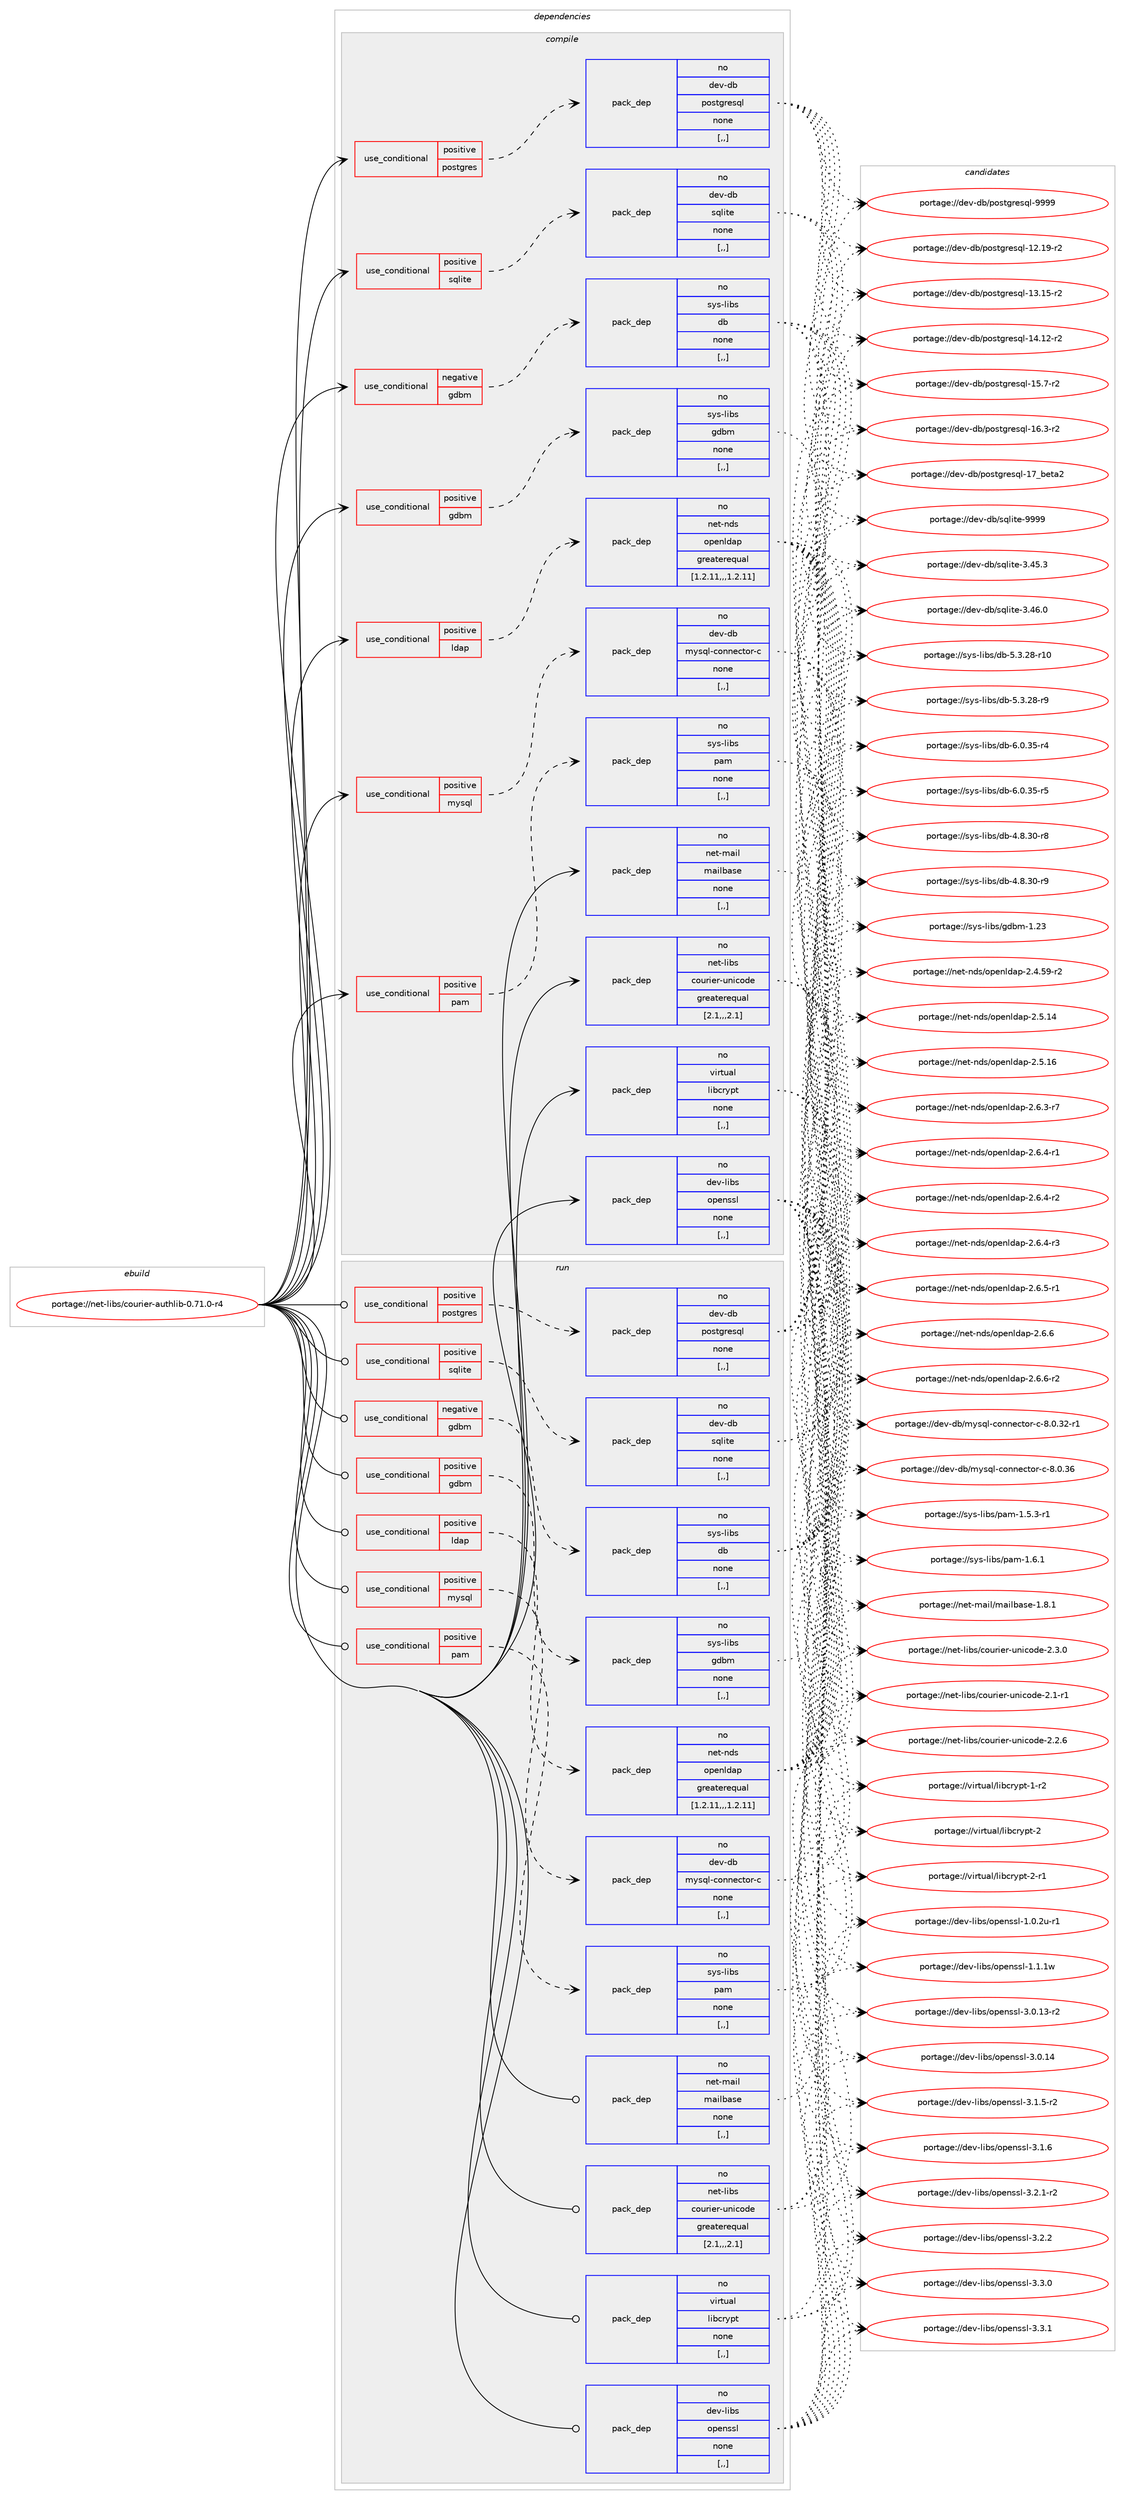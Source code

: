 digraph prolog {

# *************
# Graph options
# *************

newrank=true;
concentrate=true;
compound=true;
graph [rankdir=LR,fontname=Helvetica,fontsize=10,ranksep=1.5];#, ranksep=2.5, nodesep=0.2];
edge  [arrowhead=vee];
node  [fontname=Helvetica,fontsize=10];

# **********
# The ebuild
# **********

subgraph cluster_leftcol {
color=gray;
rank=same;
label=<<i>ebuild</i>>;
id [label="portage://net-libs/courier-authlib-0.71.0-r4", color=red, width=4, href="../net-libs/courier-authlib-0.71.0-r4.svg"];
}

# ****************
# The dependencies
# ****************

subgraph cluster_midcol {
color=gray;
label=<<i>dependencies</i>>;
subgraph cluster_compile {
fillcolor="#eeeeee";
style=filled;
label=<<i>compile</i>>;
subgraph cond90787 {
dependency349044 [label=<<TABLE BORDER="0" CELLBORDER="1" CELLSPACING="0" CELLPADDING="4"><TR><TD ROWSPAN="3" CELLPADDING="10">use_conditional</TD></TR><TR><TD>negative</TD></TR><TR><TD>gdbm</TD></TR></TABLE>>, shape=none, color=red];
subgraph pack255668 {
dependency349045 [label=<<TABLE BORDER="0" CELLBORDER="1" CELLSPACING="0" CELLPADDING="4" WIDTH="220"><TR><TD ROWSPAN="6" CELLPADDING="30">pack_dep</TD></TR><TR><TD WIDTH="110">no</TD></TR><TR><TD>sys-libs</TD></TR><TR><TD>db</TD></TR><TR><TD>none</TD></TR><TR><TD>[,,]</TD></TR></TABLE>>, shape=none, color=blue];
}
dependency349044:e -> dependency349045:w [weight=20,style="dashed",arrowhead="vee"];
}
id:e -> dependency349044:w [weight=20,style="solid",arrowhead="vee"];
subgraph cond90788 {
dependency349046 [label=<<TABLE BORDER="0" CELLBORDER="1" CELLSPACING="0" CELLPADDING="4"><TR><TD ROWSPAN="3" CELLPADDING="10">use_conditional</TD></TR><TR><TD>positive</TD></TR><TR><TD>gdbm</TD></TR></TABLE>>, shape=none, color=red];
subgraph pack255669 {
dependency349047 [label=<<TABLE BORDER="0" CELLBORDER="1" CELLSPACING="0" CELLPADDING="4" WIDTH="220"><TR><TD ROWSPAN="6" CELLPADDING="30">pack_dep</TD></TR><TR><TD WIDTH="110">no</TD></TR><TR><TD>sys-libs</TD></TR><TR><TD>gdbm</TD></TR><TR><TD>none</TD></TR><TR><TD>[,,]</TD></TR></TABLE>>, shape=none, color=blue];
}
dependency349046:e -> dependency349047:w [weight=20,style="dashed",arrowhead="vee"];
}
id:e -> dependency349046:w [weight=20,style="solid",arrowhead="vee"];
subgraph cond90789 {
dependency349048 [label=<<TABLE BORDER="0" CELLBORDER="1" CELLSPACING="0" CELLPADDING="4"><TR><TD ROWSPAN="3" CELLPADDING="10">use_conditional</TD></TR><TR><TD>positive</TD></TR><TR><TD>ldap</TD></TR></TABLE>>, shape=none, color=red];
subgraph pack255670 {
dependency349049 [label=<<TABLE BORDER="0" CELLBORDER="1" CELLSPACING="0" CELLPADDING="4" WIDTH="220"><TR><TD ROWSPAN="6" CELLPADDING="30">pack_dep</TD></TR><TR><TD WIDTH="110">no</TD></TR><TR><TD>net-nds</TD></TR><TR><TD>openldap</TD></TR><TR><TD>greaterequal</TD></TR><TR><TD>[1.2.11,,,1.2.11]</TD></TR></TABLE>>, shape=none, color=blue];
}
dependency349048:e -> dependency349049:w [weight=20,style="dashed",arrowhead="vee"];
}
id:e -> dependency349048:w [weight=20,style="solid",arrowhead="vee"];
subgraph cond90790 {
dependency349050 [label=<<TABLE BORDER="0" CELLBORDER="1" CELLSPACING="0" CELLPADDING="4"><TR><TD ROWSPAN="3" CELLPADDING="10">use_conditional</TD></TR><TR><TD>positive</TD></TR><TR><TD>mysql</TD></TR></TABLE>>, shape=none, color=red];
subgraph pack255671 {
dependency349051 [label=<<TABLE BORDER="0" CELLBORDER="1" CELLSPACING="0" CELLPADDING="4" WIDTH="220"><TR><TD ROWSPAN="6" CELLPADDING="30">pack_dep</TD></TR><TR><TD WIDTH="110">no</TD></TR><TR><TD>dev-db</TD></TR><TR><TD>mysql-connector-c</TD></TR><TR><TD>none</TD></TR><TR><TD>[,,]</TD></TR></TABLE>>, shape=none, color=blue];
}
dependency349050:e -> dependency349051:w [weight=20,style="dashed",arrowhead="vee"];
}
id:e -> dependency349050:w [weight=20,style="solid",arrowhead="vee"];
subgraph cond90791 {
dependency349052 [label=<<TABLE BORDER="0" CELLBORDER="1" CELLSPACING="0" CELLPADDING="4"><TR><TD ROWSPAN="3" CELLPADDING="10">use_conditional</TD></TR><TR><TD>positive</TD></TR><TR><TD>pam</TD></TR></TABLE>>, shape=none, color=red];
subgraph pack255672 {
dependency349053 [label=<<TABLE BORDER="0" CELLBORDER="1" CELLSPACING="0" CELLPADDING="4" WIDTH="220"><TR><TD ROWSPAN="6" CELLPADDING="30">pack_dep</TD></TR><TR><TD WIDTH="110">no</TD></TR><TR><TD>sys-libs</TD></TR><TR><TD>pam</TD></TR><TR><TD>none</TD></TR><TR><TD>[,,]</TD></TR></TABLE>>, shape=none, color=blue];
}
dependency349052:e -> dependency349053:w [weight=20,style="dashed",arrowhead="vee"];
}
id:e -> dependency349052:w [weight=20,style="solid",arrowhead="vee"];
subgraph cond90792 {
dependency349054 [label=<<TABLE BORDER="0" CELLBORDER="1" CELLSPACING="0" CELLPADDING="4"><TR><TD ROWSPAN="3" CELLPADDING="10">use_conditional</TD></TR><TR><TD>positive</TD></TR><TR><TD>postgres</TD></TR></TABLE>>, shape=none, color=red];
subgraph pack255673 {
dependency349055 [label=<<TABLE BORDER="0" CELLBORDER="1" CELLSPACING="0" CELLPADDING="4" WIDTH="220"><TR><TD ROWSPAN="6" CELLPADDING="30">pack_dep</TD></TR><TR><TD WIDTH="110">no</TD></TR><TR><TD>dev-db</TD></TR><TR><TD>postgresql</TD></TR><TR><TD>none</TD></TR><TR><TD>[,,]</TD></TR></TABLE>>, shape=none, color=blue];
}
dependency349054:e -> dependency349055:w [weight=20,style="dashed",arrowhead="vee"];
}
id:e -> dependency349054:w [weight=20,style="solid",arrowhead="vee"];
subgraph cond90793 {
dependency349056 [label=<<TABLE BORDER="0" CELLBORDER="1" CELLSPACING="0" CELLPADDING="4"><TR><TD ROWSPAN="3" CELLPADDING="10">use_conditional</TD></TR><TR><TD>positive</TD></TR><TR><TD>sqlite</TD></TR></TABLE>>, shape=none, color=red];
subgraph pack255674 {
dependency349057 [label=<<TABLE BORDER="0" CELLBORDER="1" CELLSPACING="0" CELLPADDING="4" WIDTH="220"><TR><TD ROWSPAN="6" CELLPADDING="30">pack_dep</TD></TR><TR><TD WIDTH="110">no</TD></TR><TR><TD>dev-db</TD></TR><TR><TD>sqlite</TD></TR><TR><TD>none</TD></TR><TR><TD>[,,]</TD></TR></TABLE>>, shape=none, color=blue];
}
dependency349056:e -> dependency349057:w [weight=20,style="dashed",arrowhead="vee"];
}
id:e -> dependency349056:w [weight=20,style="solid",arrowhead="vee"];
subgraph pack255675 {
dependency349058 [label=<<TABLE BORDER="0" CELLBORDER="1" CELLSPACING="0" CELLPADDING="4" WIDTH="220"><TR><TD ROWSPAN="6" CELLPADDING="30">pack_dep</TD></TR><TR><TD WIDTH="110">no</TD></TR><TR><TD>dev-libs</TD></TR><TR><TD>openssl</TD></TR><TR><TD>none</TD></TR><TR><TD>[,,]</TD></TR></TABLE>>, shape=none, color=blue];
}
id:e -> dependency349058:w [weight=20,style="solid",arrowhead="vee"];
subgraph pack255676 {
dependency349059 [label=<<TABLE BORDER="0" CELLBORDER="1" CELLSPACING="0" CELLPADDING="4" WIDTH="220"><TR><TD ROWSPAN="6" CELLPADDING="30">pack_dep</TD></TR><TR><TD WIDTH="110">no</TD></TR><TR><TD>net-libs</TD></TR><TR><TD>courier-unicode</TD></TR><TR><TD>greaterequal</TD></TR><TR><TD>[2.1,,,2.1]</TD></TR></TABLE>>, shape=none, color=blue];
}
id:e -> dependency349059:w [weight=20,style="solid",arrowhead="vee"];
subgraph pack255677 {
dependency349060 [label=<<TABLE BORDER="0" CELLBORDER="1" CELLSPACING="0" CELLPADDING="4" WIDTH="220"><TR><TD ROWSPAN="6" CELLPADDING="30">pack_dep</TD></TR><TR><TD WIDTH="110">no</TD></TR><TR><TD>net-mail</TD></TR><TR><TD>mailbase</TD></TR><TR><TD>none</TD></TR><TR><TD>[,,]</TD></TR></TABLE>>, shape=none, color=blue];
}
id:e -> dependency349060:w [weight=20,style="solid",arrowhead="vee"];
subgraph pack255678 {
dependency349061 [label=<<TABLE BORDER="0" CELLBORDER="1" CELLSPACING="0" CELLPADDING="4" WIDTH="220"><TR><TD ROWSPAN="6" CELLPADDING="30">pack_dep</TD></TR><TR><TD WIDTH="110">no</TD></TR><TR><TD>virtual</TD></TR><TR><TD>libcrypt</TD></TR><TR><TD>none</TD></TR><TR><TD>[,,]</TD></TR></TABLE>>, shape=none, color=blue];
}
id:e -> dependency349061:w [weight=20,style="solid",arrowhead="vee"];
}
subgraph cluster_compileandrun {
fillcolor="#eeeeee";
style=filled;
label=<<i>compile and run</i>>;
}
subgraph cluster_run {
fillcolor="#eeeeee";
style=filled;
label=<<i>run</i>>;
subgraph cond90794 {
dependency349062 [label=<<TABLE BORDER="0" CELLBORDER="1" CELLSPACING="0" CELLPADDING="4"><TR><TD ROWSPAN="3" CELLPADDING="10">use_conditional</TD></TR><TR><TD>negative</TD></TR><TR><TD>gdbm</TD></TR></TABLE>>, shape=none, color=red];
subgraph pack255679 {
dependency349063 [label=<<TABLE BORDER="0" CELLBORDER="1" CELLSPACING="0" CELLPADDING="4" WIDTH="220"><TR><TD ROWSPAN="6" CELLPADDING="30">pack_dep</TD></TR><TR><TD WIDTH="110">no</TD></TR><TR><TD>sys-libs</TD></TR><TR><TD>db</TD></TR><TR><TD>none</TD></TR><TR><TD>[,,]</TD></TR></TABLE>>, shape=none, color=blue];
}
dependency349062:e -> dependency349063:w [weight=20,style="dashed",arrowhead="vee"];
}
id:e -> dependency349062:w [weight=20,style="solid",arrowhead="odot"];
subgraph cond90795 {
dependency349064 [label=<<TABLE BORDER="0" CELLBORDER="1" CELLSPACING="0" CELLPADDING="4"><TR><TD ROWSPAN="3" CELLPADDING="10">use_conditional</TD></TR><TR><TD>positive</TD></TR><TR><TD>gdbm</TD></TR></TABLE>>, shape=none, color=red];
subgraph pack255680 {
dependency349065 [label=<<TABLE BORDER="0" CELLBORDER="1" CELLSPACING="0" CELLPADDING="4" WIDTH="220"><TR><TD ROWSPAN="6" CELLPADDING="30">pack_dep</TD></TR><TR><TD WIDTH="110">no</TD></TR><TR><TD>sys-libs</TD></TR><TR><TD>gdbm</TD></TR><TR><TD>none</TD></TR><TR><TD>[,,]</TD></TR></TABLE>>, shape=none, color=blue];
}
dependency349064:e -> dependency349065:w [weight=20,style="dashed",arrowhead="vee"];
}
id:e -> dependency349064:w [weight=20,style="solid",arrowhead="odot"];
subgraph cond90796 {
dependency349066 [label=<<TABLE BORDER="0" CELLBORDER="1" CELLSPACING="0" CELLPADDING="4"><TR><TD ROWSPAN="3" CELLPADDING="10">use_conditional</TD></TR><TR><TD>positive</TD></TR><TR><TD>ldap</TD></TR></TABLE>>, shape=none, color=red];
subgraph pack255681 {
dependency349067 [label=<<TABLE BORDER="0" CELLBORDER="1" CELLSPACING="0" CELLPADDING="4" WIDTH="220"><TR><TD ROWSPAN="6" CELLPADDING="30">pack_dep</TD></TR><TR><TD WIDTH="110">no</TD></TR><TR><TD>net-nds</TD></TR><TR><TD>openldap</TD></TR><TR><TD>greaterequal</TD></TR><TR><TD>[1.2.11,,,1.2.11]</TD></TR></TABLE>>, shape=none, color=blue];
}
dependency349066:e -> dependency349067:w [weight=20,style="dashed",arrowhead="vee"];
}
id:e -> dependency349066:w [weight=20,style="solid",arrowhead="odot"];
subgraph cond90797 {
dependency349068 [label=<<TABLE BORDER="0" CELLBORDER="1" CELLSPACING="0" CELLPADDING="4"><TR><TD ROWSPAN="3" CELLPADDING="10">use_conditional</TD></TR><TR><TD>positive</TD></TR><TR><TD>mysql</TD></TR></TABLE>>, shape=none, color=red];
subgraph pack255682 {
dependency349069 [label=<<TABLE BORDER="0" CELLBORDER="1" CELLSPACING="0" CELLPADDING="4" WIDTH="220"><TR><TD ROWSPAN="6" CELLPADDING="30">pack_dep</TD></TR><TR><TD WIDTH="110">no</TD></TR><TR><TD>dev-db</TD></TR><TR><TD>mysql-connector-c</TD></TR><TR><TD>none</TD></TR><TR><TD>[,,]</TD></TR></TABLE>>, shape=none, color=blue];
}
dependency349068:e -> dependency349069:w [weight=20,style="dashed",arrowhead="vee"];
}
id:e -> dependency349068:w [weight=20,style="solid",arrowhead="odot"];
subgraph cond90798 {
dependency349070 [label=<<TABLE BORDER="0" CELLBORDER="1" CELLSPACING="0" CELLPADDING="4"><TR><TD ROWSPAN="3" CELLPADDING="10">use_conditional</TD></TR><TR><TD>positive</TD></TR><TR><TD>pam</TD></TR></TABLE>>, shape=none, color=red];
subgraph pack255683 {
dependency349071 [label=<<TABLE BORDER="0" CELLBORDER="1" CELLSPACING="0" CELLPADDING="4" WIDTH="220"><TR><TD ROWSPAN="6" CELLPADDING="30">pack_dep</TD></TR><TR><TD WIDTH="110">no</TD></TR><TR><TD>sys-libs</TD></TR><TR><TD>pam</TD></TR><TR><TD>none</TD></TR><TR><TD>[,,]</TD></TR></TABLE>>, shape=none, color=blue];
}
dependency349070:e -> dependency349071:w [weight=20,style="dashed",arrowhead="vee"];
}
id:e -> dependency349070:w [weight=20,style="solid",arrowhead="odot"];
subgraph cond90799 {
dependency349072 [label=<<TABLE BORDER="0" CELLBORDER="1" CELLSPACING="0" CELLPADDING="4"><TR><TD ROWSPAN="3" CELLPADDING="10">use_conditional</TD></TR><TR><TD>positive</TD></TR><TR><TD>postgres</TD></TR></TABLE>>, shape=none, color=red];
subgraph pack255684 {
dependency349073 [label=<<TABLE BORDER="0" CELLBORDER="1" CELLSPACING="0" CELLPADDING="4" WIDTH="220"><TR><TD ROWSPAN="6" CELLPADDING="30">pack_dep</TD></TR><TR><TD WIDTH="110">no</TD></TR><TR><TD>dev-db</TD></TR><TR><TD>postgresql</TD></TR><TR><TD>none</TD></TR><TR><TD>[,,]</TD></TR></TABLE>>, shape=none, color=blue];
}
dependency349072:e -> dependency349073:w [weight=20,style="dashed",arrowhead="vee"];
}
id:e -> dependency349072:w [weight=20,style="solid",arrowhead="odot"];
subgraph cond90800 {
dependency349074 [label=<<TABLE BORDER="0" CELLBORDER="1" CELLSPACING="0" CELLPADDING="4"><TR><TD ROWSPAN="3" CELLPADDING="10">use_conditional</TD></TR><TR><TD>positive</TD></TR><TR><TD>sqlite</TD></TR></TABLE>>, shape=none, color=red];
subgraph pack255685 {
dependency349075 [label=<<TABLE BORDER="0" CELLBORDER="1" CELLSPACING="0" CELLPADDING="4" WIDTH="220"><TR><TD ROWSPAN="6" CELLPADDING="30">pack_dep</TD></TR><TR><TD WIDTH="110">no</TD></TR><TR><TD>dev-db</TD></TR><TR><TD>sqlite</TD></TR><TR><TD>none</TD></TR><TR><TD>[,,]</TD></TR></TABLE>>, shape=none, color=blue];
}
dependency349074:e -> dependency349075:w [weight=20,style="dashed",arrowhead="vee"];
}
id:e -> dependency349074:w [weight=20,style="solid",arrowhead="odot"];
subgraph pack255686 {
dependency349076 [label=<<TABLE BORDER="0" CELLBORDER="1" CELLSPACING="0" CELLPADDING="4" WIDTH="220"><TR><TD ROWSPAN="6" CELLPADDING="30">pack_dep</TD></TR><TR><TD WIDTH="110">no</TD></TR><TR><TD>dev-libs</TD></TR><TR><TD>openssl</TD></TR><TR><TD>none</TD></TR><TR><TD>[,,]</TD></TR></TABLE>>, shape=none, color=blue];
}
id:e -> dependency349076:w [weight=20,style="solid",arrowhead="odot"];
subgraph pack255687 {
dependency349077 [label=<<TABLE BORDER="0" CELLBORDER="1" CELLSPACING="0" CELLPADDING="4" WIDTH="220"><TR><TD ROWSPAN="6" CELLPADDING="30">pack_dep</TD></TR><TR><TD WIDTH="110">no</TD></TR><TR><TD>net-libs</TD></TR><TR><TD>courier-unicode</TD></TR><TR><TD>greaterequal</TD></TR><TR><TD>[2.1,,,2.1]</TD></TR></TABLE>>, shape=none, color=blue];
}
id:e -> dependency349077:w [weight=20,style="solid",arrowhead="odot"];
subgraph pack255688 {
dependency349078 [label=<<TABLE BORDER="0" CELLBORDER="1" CELLSPACING="0" CELLPADDING="4" WIDTH="220"><TR><TD ROWSPAN="6" CELLPADDING="30">pack_dep</TD></TR><TR><TD WIDTH="110">no</TD></TR><TR><TD>net-mail</TD></TR><TR><TD>mailbase</TD></TR><TR><TD>none</TD></TR><TR><TD>[,,]</TD></TR></TABLE>>, shape=none, color=blue];
}
id:e -> dependency349078:w [weight=20,style="solid",arrowhead="odot"];
subgraph pack255689 {
dependency349079 [label=<<TABLE BORDER="0" CELLBORDER="1" CELLSPACING="0" CELLPADDING="4" WIDTH="220"><TR><TD ROWSPAN="6" CELLPADDING="30">pack_dep</TD></TR><TR><TD WIDTH="110">no</TD></TR><TR><TD>virtual</TD></TR><TR><TD>libcrypt</TD></TR><TR><TD>none</TD></TR><TR><TD>[,,]</TD></TR></TABLE>>, shape=none, color=blue];
}
id:e -> dependency349079:w [weight=20,style="solid",arrowhead="odot"];
}
}

# **************
# The candidates
# **************

subgraph cluster_choices {
rank=same;
color=gray;
label=<<i>candidates</i>>;

subgraph choice255668 {
color=black;
nodesep=1;
choice11512111545108105981154710098455246564651484511456 [label="portage://sys-libs/db-4.8.30-r8", color=red, width=4,href="../sys-libs/db-4.8.30-r8.svg"];
choice11512111545108105981154710098455246564651484511457 [label="portage://sys-libs/db-4.8.30-r9", color=red, width=4,href="../sys-libs/db-4.8.30-r9.svg"];
choice1151211154510810598115471009845534651465056451144948 [label="portage://sys-libs/db-5.3.28-r10", color=red, width=4,href="../sys-libs/db-5.3.28-r10.svg"];
choice11512111545108105981154710098455346514650564511457 [label="portage://sys-libs/db-5.3.28-r9", color=red, width=4,href="../sys-libs/db-5.3.28-r9.svg"];
choice11512111545108105981154710098455446484651534511452 [label="portage://sys-libs/db-6.0.35-r4", color=red, width=4,href="../sys-libs/db-6.0.35-r4.svg"];
choice11512111545108105981154710098455446484651534511453 [label="portage://sys-libs/db-6.0.35-r5", color=red, width=4,href="../sys-libs/db-6.0.35-r5.svg"];
dependency349045:e -> choice11512111545108105981154710098455246564651484511456:w [style=dotted,weight="100"];
dependency349045:e -> choice11512111545108105981154710098455246564651484511457:w [style=dotted,weight="100"];
dependency349045:e -> choice1151211154510810598115471009845534651465056451144948:w [style=dotted,weight="100"];
dependency349045:e -> choice11512111545108105981154710098455346514650564511457:w [style=dotted,weight="100"];
dependency349045:e -> choice11512111545108105981154710098455446484651534511452:w [style=dotted,weight="100"];
dependency349045:e -> choice11512111545108105981154710098455446484651534511453:w [style=dotted,weight="100"];
}
subgraph choice255669 {
color=black;
nodesep=1;
choice115121115451081059811547103100981094549465051 [label="portage://sys-libs/gdbm-1.23", color=red, width=4,href="../sys-libs/gdbm-1.23.svg"];
dependency349047:e -> choice115121115451081059811547103100981094549465051:w [style=dotted,weight="100"];
}
subgraph choice255670 {
color=black;
nodesep=1;
choice110101116451101001154711111210111010810097112455046524653574511450 [label="portage://net-nds/openldap-2.4.59-r2", color=red, width=4,href="../net-nds/openldap-2.4.59-r2.svg"];
choice11010111645110100115471111121011101081009711245504653464952 [label="portage://net-nds/openldap-2.5.14", color=red, width=4,href="../net-nds/openldap-2.5.14.svg"];
choice11010111645110100115471111121011101081009711245504653464954 [label="portage://net-nds/openldap-2.5.16", color=red, width=4,href="../net-nds/openldap-2.5.16.svg"];
choice1101011164511010011547111112101110108100971124550465446514511455 [label="portage://net-nds/openldap-2.6.3-r7", color=red, width=4,href="../net-nds/openldap-2.6.3-r7.svg"];
choice1101011164511010011547111112101110108100971124550465446524511449 [label="portage://net-nds/openldap-2.6.4-r1", color=red, width=4,href="../net-nds/openldap-2.6.4-r1.svg"];
choice1101011164511010011547111112101110108100971124550465446524511450 [label="portage://net-nds/openldap-2.6.4-r2", color=red, width=4,href="../net-nds/openldap-2.6.4-r2.svg"];
choice1101011164511010011547111112101110108100971124550465446524511451 [label="portage://net-nds/openldap-2.6.4-r3", color=red, width=4,href="../net-nds/openldap-2.6.4-r3.svg"];
choice1101011164511010011547111112101110108100971124550465446534511449 [label="portage://net-nds/openldap-2.6.5-r1", color=red, width=4,href="../net-nds/openldap-2.6.5-r1.svg"];
choice110101116451101001154711111210111010810097112455046544654 [label="portage://net-nds/openldap-2.6.6", color=red, width=4,href="../net-nds/openldap-2.6.6.svg"];
choice1101011164511010011547111112101110108100971124550465446544511450 [label="portage://net-nds/openldap-2.6.6-r2", color=red, width=4,href="../net-nds/openldap-2.6.6-r2.svg"];
dependency349049:e -> choice110101116451101001154711111210111010810097112455046524653574511450:w [style=dotted,weight="100"];
dependency349049:e -> choice11010111645110100115471111121011101081009711245504653464952:w [style=dotted,weight="100"];
dependency349049:e -> choice11010111645110100115471111121011101081009711245504653464954:w [style=dotted,weight="100"];
dependency349049:e -> choice1101011164511010011547111112101110108100971124550465446514511455:w [style=dotted,weight="100"];
dependency349049:e -> choice1101011164511010011547111112101110108100971124550465446524511449:w [style=dotted,weight="100"];
dependency349049:e -> choice1101011164511010011547111112101110108100971124550465446524511450:w [style=dotted,weight="100"];
dependency349049:e -> choice1101011164511010011547111112101110108100971124550465446524511451:w [style=dotted,weight="100"];
dependency349049:e -> choice1101011164511010011547111112101110108100971124550465446534511449:w [style=dotted,weight="100"];
dependency349049:e -> choice110101116451101001154711111210111010810097112455046544654:w [style=dotted,weight="100"];
dependency349049:e -> choice1101011164511010011547111112101110108100971124550465446544511450:w [style=dotted,weight="100"];
}
subgraph choice255671 {
color=black;
nodesep=1;
choice1001011184510098471091211151131084599111110110101991161111144599455646484651504511449 [label="portage://dev-db/mysql-connector-c-8.0.32-r1", color=red, width=4,href="../dev-db/mysql-connector-c-8.0.32-r1.svg"];
choice100101118451009847109121115113108459911111011010199116111114459945564648465154 [label="portage://dev-db/mysql-connector-c-8.0.36", color=red, width=4,href="../dev-db/mysql-connector-c-8.0.36.svg"];
dependency349051:e -> choice1001011184510098471091211151131084599111110110101991161111144599455646484651504511449:w [style=dotted,weight="100"];
dependency349051:e -> choice100101118451009847109121115113108459911111011010199116111114459945564648465154:w [style=dotted,weight="100"];
}
subgraph choice255672 {
color=black;
nodesep=1;
choice115121115451081059811547112971094549465346514511449 [label="portage://sys-libs/pam-1.5.3-r1", color=red, width=4,href="../sys-libs/pam-1.5.3-r1.svg"];
choice11512111545108105981154711297109454946544649 [label="portage://sys-libs/pam-1.6.1", color=red, width=4,href="../sys-libs/pam-1.6.1.svg"];
dependency349053:e -> choice115121115451081059811547112971094549465346514511449:w [style=dotted,weight="100"];
dependency349053:e -> choice11512111545108105981154711297109454946544649:w [style=dotted,weight="100"];
}
subgraph choice255673 {
color=black;
nodesep=1;
choice1001011184510098471121111151161031141011151131084549504649574511450 [label="portage://dev-db/postgresql-12.19-r2", color=red, width=4,href="../dev-db/postgresql-12.19-r2.svg"];
choice1001011184510098471121111151161031141011151131084549514649534511450 [label="portage://dev-db/postgresql-13.15-r2", color=red, width=4,href="../dev-db/postgresql-13.15-r2.svg"];
choice1001011184510098471121111151161031141011151131084549524649504511450 [label="portage://dev-db/postgresql-14.12-r2", color=red, width=4,href="../dev-db/postgresql-14.12-r2.svg"];
choice10010111845100984711211111511610311410111511310845495346554511450 [label="portage://dev-db/postgresql-15.7-r2", color=red, width=4,href="../dev-db/postgresql-15.7-r2.svg"];
choice10010111845100984711211111511610311410111511310845495446514511450 [label="portage://dev-db/postgresql-16.3-r2", color=red, width=4,href="../dev-db/postgresql-16.3-r2.svg"];
choice10010111845100984711211111511610311410111511310845495595981011169750 [label="portage://dev-db/postgresql-17_beta2", color=red, width=4,href="../dev-db/postgresql-17_beta2.svg"];
choice1001011184510098471121111151161031141011151131084557575757 [label="portage://dev-db/postgresql-9999", color=red, width=4,href="../dev-db/postgresql-9999.svg"];
dependency349055:e -> choice1001011184510098471121111151161031141011151131084549504649574511450:w [style=dotted,weight="100"];
dependency349055:e -> choice1001011184510098471121111151161031141011151131084549514649534511450:w [style=dotted,weight="100"];
dependency349055:e -> choice1001011184510098471121111151161031141011151131084549524649504511450:w [style=dotted,weight="100"];
dependency349055:e -> choice10010111845100984711211111511610311410111511310845495346554511450:w [style=dotted,weight="100"];
dependency349055:e -> choice10010111845100984711211111511610311410111511310845495446514511450:w [style=dotted,weight="100"];
dependency349055:e -> choice10010111845100984711211111511610311410111511310845495595981011169750:w [style=dotted,weight="100"];
dependency349055:e -> choice1001011184510098471121111151161031141011151131084557575757:w [style=dotted,weight="100"];
}
subgraph choice255674 {
color=black;
nodesep=1;
choice10010111845100984711511310810511610145514652534651 [label="portage://dev-db/sqlite-3.45.3", color=red, width=4,href="../dev-db/sqlite-3.45.3.svg"];
choice10010111845100984711511310810511610145514652544648 [label="portage://dev-db/sqlite-3.46.0", color=red, width=4,href="../dev-db/sqlite-3.46.0.svg"];
choice1001011184510098471151131081051161014557575757 [label="portage://dev-db/sqlite-9999", color=red, width=4,href="../dev-db/sqlite-9999.svg"];
dependency349057:e -> choice10010111845100984711511310810511610145514652534651:w [style=dotted,weight="100"];
dependency349057:e -> choice10010111845100984711511310810511610145514652544648:w [style=dotted,weight="100"];
dependency349057:e -> choice1001011184510098471151131081051161014557575757:w [style=dotted,weight="100"];
}
subgraph choice255675 {
color=black;
nodesep=1;
choice1001011184510810598115471111121011101151151084549464846501174511449 [label="portage://dev-libs/openssl-1.0.2u-r1", color=red, width=4,href="../dev-libs/openssl-1.0.2u-r1.svg"];
choice100101118451081059811547111112101110115115108454946494649119 [label="portage://dev-libs/openssl-1.1.1w", color=red, width=4,href="../dev-libs/openssl-1.1.1w.svg"];
choice100101118451081059811547111112101110115115108455146484649514511450 [label="portage://dev-libs/openssl-3.0.13-r2", color=red, width=4,href="../dev-libs/openssl-3.0.13-r2.svg"];
choice10010111845108105981154711111210111011511510845514648464952 [label="portage://dev-libs/openssl-3.0.14", color=red, width=4,href="../dev-libs/openssl-3.0.14.svg"];
choice1001011184510810598115471111121011101151151084551464946534511450 [label="portage://dev-libs/openssl-3.1.5-r2", color=red, width=4,href="../dev-libs/openssl-3.1.5-r2.svg"];
choice100101118451081059811547111112101110115115108455146494654 [label="portage://dev-libs/openssl-3.1.6", color=red, width=4,href="../dev-libs/openssl-3.1.6.svg"];
choice1001011184510810598115471111121011101151151084551465046494511450 [label="portage://dev-libs/openssl-3.2.1-r2", color=red, width=4,href="../dev-libs/openssl-3.2.1-r2.svg"];
choice100101118451081059811547111112101110115115108455146504650 [label="portage://dev-libs/openssl-3.2.2", color=red, width=4,href="../dev-libs/openssl-3.2.2.svg"];
choice100101118451081059811547111112101110115115108455146514648 [label="portage://dev-libs/openssl-3.3.0", color=red, width=4,href="../dev-libs/openssl-3.3.0.svg"];
choice100101118451081059811547111112101110115115108455146514649 [label="portage://dev-libs/openssl-3.3.1", color=red, width=4,href="../dev-libs/openssl-3.3.1.svg"];
dependency349058:e -> choice1001011184510810598115471111121011101151151084549464846501174511449:w [style=dotted,weight="100"];
dependency349058:e -> choice100101118451081059811547111112101110115115108454946494649119:w [style=dotted,weight="100"];
dependency349058:e -> choice100101118451081059811547111112101110115115108455146484649514511450:w [style=dotted,weight="100"];
dependency349058:e -> choice10010111845108105981154711111210111011511510845514648464952:w [style=dotted,weight="100"];
dependency349058:e -> choice1001011184510810598115471111121011101151151084551464946534511450:w [style=dotted,weight="100"];
dependency349058:e -> choice100101118451081059811547111112101110115115108455146494654:w [style=dotted,weight="100"];
dependency349058:e -> choice1001011184510810598115471111121011101151151084551465046494511450:w [style=dotted,weight="100"];
dependency349058:e -> choice100101118451081059811547111112101110115115108455146504650:w [style=dotted,weight="100"];
dependency349058:e -> choice100101118451081059811547111112101110115115108455146514648:w [style=dotted,weight="100"];
dependency349058:e -> choice100101118451081059811547111112101110115115108455146514649:w [style=dotted,weight="100"];
}
subgraph choice255676 {
color=black;
nodesep=1;
choice110101116451081059811547991111171141051011144511711010599111100101455046494511449 [label="portage://net-libs/courier-unicode-2.1-r1", color=red, width=4,href="../net-libs/courier-unicode-2.1-r1.svg"];
choice110101116451081059811547991111171141051011144511711010599111100101455046504654 [label="portage://net-libs/courier-unicode-2.2.6", color=red, width=4,href="../net-libs/courier-unicode-2.2.6.svg"];
choice110101116451081059811547991111171141051011144511711010599111100101455046514648 [label="portage://net-libs/courier-unicode-2.3.0", color=red, width=4,href="../net-libs/courier-unicode-2.3.0.svg"];
dependency349059:e -> choice110101116451081059811547991111171141051011144511711010599111100101455046494511449:w [style=dotted,weight="100"];
dependency349059:e -> choice110101116451081059811547991111171141051011144511711010599111100101455046504654:w [style=dotted,weight="100"];
dependency349059:e -> choice110101116451081059811547991111171141051011144511711010599111100101455046514648:w [style=dotted,weight="100"];
}
subgraph choice255677 {
color=black;
nodesep=1;
choice110101116451099710510847109971051089897115101454946564649 [label="portage://net-mail/mailbase-1.8.1", color=red, width=4,href="../net-mail/mailbase-1.8.1.svg"];
dependency349060:e -> choice110101116451099710510847109971051089897115101454946564649:w [style=dotted,weight="100"];
}
subgraph choice255678 {
color=black;
nodesep=1;
choice1181051141161179710847108105989911412111211645494511450 [label="portage://virtual/libcrypt-1-r2", color=red, width=4,href="../virtual/libcrypt-1-r2.svg"];
choice118105114116117971084710810598991141211121164550 [label="portage://virtual/libcrypt-2", color=red, width=4,href="../virtual/libcrypt-2.svg"];
choice1181051141161179710847108105989911412111211645504511449 [label="portage://virtual/libcrypt-2-r1", color=red, width=4,href="../virtual/libcrypt-2-r1.svg"];
dependency349061:e -> choice1181051141161179710847108105989911412111211645494511450:w [style=dotted,weight="100"];
dependency349061:e -> choice118105114116117971084710810598991141211121164550:w [style=dotted,weight="100"];
dependency349061:e -> choice1181051141161179710847108105989911412111211645504511449:w [style=dotted,weight="100"];
}
subgraph choice255679 {
color=black;
nodesep=1;
choice11512111545108105981154710098455246564651484511456 [label="portage://sys-libs/db-4.8.30-r8", color=red, width=4,href="../sys-libs/db-4.8.30-r8.svg"];
choice11512111545108105981154710098455246564651484511457 [label="portage://sys-libs/db-4.8.30-r9", color=red, width=4,href="../sys-libs/db-4.8.30-r9.svg"];
choice1151211154510810598115471009845534651465056451144948 [label="portage://sys-libs/db-5.3.28-r10", color=red, width=4,href="../sys-libs/db-5.3.28-r10.svg"];
choice11512111545108105981154710098455346514650564511457 [label="portage://sys-libs/db-5.3.28-r9", color=red, width=4,href="../sys-libs/db-5.3.28-r9.svg"];
choice11512111545108105981154710098455446484651534511452 [label="portage://sys-libs/db-6.0.35-r4", color=red, width=4,href="../sys-libs/db-6.0.35-r4.svg"];
choice11512111545108105981154710098455446484651534511453 [label="portage://sys-libs/db-6.0.35-r5", color=red, width=4,href="../sys-libs/db-6.0.35-r5.svg"];
dependency349063:e -> choice11512111545108105981154710098455246564651484511456:w [style=dotted,weight="100"];
dependency349063:e -> choice11512111545108105981154710098455246564651484511457:w [style=dotted,weight="100"];
dependency349063:e -> choice1151211154510810598115471009845534651465056451144948:w [style=dotted,weight="100"];
dependency349063:e -> choice11512111545108105981154710098455346514650564511457:w [style=dotted,weight="100"];
dependency349063:e -> choice11512111545108105981154710098455446484651534511452:w [style=dotted,weight="100"];
dependency349063:e -> choice11512111545108105981154710098455446484651534511453:w [style=dotted,weight="100"];
}
subgraph choice255680 {
color=black;
nodesep=1;
choice115121115451081059811547103100981094549465051 [label="portage://sys-libs/gdbm-1.23", color=red, width=4,href="../sys-libs/gdbm-1.23.svg"];
dependency349065:e -> choice115121115451081059811547103100981094549465051:w [style=dotted,weight="100"];
}
subgraph choice255681 {
color=black;
nodesep=1;
choice110101116451101001154711111210111010810097112455046524653574511450 [label="portage://net-nds/openldap-2.4.59-r2", color=red, width=4,href="../net-nds/openldap-2.4.59-r2.svg"];
choice11010111645110100115471111121011101081009711245504653464952 [label="portage://net-nds/openldap-2.5.14", color=red, width=4,href="../net-nds/openldap-2.5.14.svg"];
choice11010111645110100115471111121011101081009711245504653464954 [label="portage://net-nds/openldap-2.5.16", color=red, width=4,href="../net-nds/openldap-2.5.16.svg"];
choice1101011164511010011547111112101110108100971124550465446514511455 [label="portage://net-nds/openldap-2.6.3-r7", color=red, width=4,href="../net-nds/openldap-2.6.3-r7.svg"];
choice1101011164511010011547111112101110108100971124550465446524511449 [label="portage://net-nds/openldap-2.6.4-r1", color=red, width=4,href="../net-nds/openldap-2.6.4-r1.svg"];
choice1101011164511010011547111112101110108100971124550465446524511450 [label="portage://net-nds/openldap-2.6.4-r2", color=red, width=4,href="../net-nds/openldap-2.6.4-r2.svg"];
choice1101011164511010011547111112101110108100971124550465446524511451 [label="portage://net-nds/openldap-2.6.4-r3", color=red, width=4,href="../net-nds/openldap-2.6.4-r3.svg"];
choice1101011164511010011547111112101110108100971124550465446534511449 [label="portage://net-nds/openldap-2.6.5-r1", color=red, width=4,href="../net-nds/openldap-2.6.5-r1.svg"];
choice110101116451101001154711111210111010810097112455046544654 [label="portage://net-nds/openldap-2.6.6", color=red, width=4,href="../net-nds/openldap-2.6.6.svg"];
choice1101011164511010011547111112101110108100971124550465446544511450 [label="portage://net-nds/openldap-2.6.6-r2", color=red, width=4,href="../net-nds/openldap-2.6.6-r2.svg"];
dependency349067:e -> choice110101116451101001154711111210111010810097112455046524653574511450:w [style=dotted,weight="100"];
dependency349067:e -> choice11010111645110100115471111121011101081009711245504653464952:w [style=dotted,weight="100"];
dependency349067:e -> choice11010111645110100115471111121011101081009711245504653464954:w [style=dotted,weight="100"];
dependency349067:e -> choice1101011164511010011547111112101110108100971124550465446514511455:w [style=dotted,weight="100"];
dependency349067:e -> choice1101011164511010011547111112101110108100971124550465446524511449:w [style=dotted,weight="100"];
dependency349067:e -> choice1101011164511010011547111112101110108100971124550465446524511450:w [style=dotted,weight="100"];
dependency349067:e -> choice1101011164511010011547111112101110108100971124550465446524511451:w [style=dotted,weight="100"];
dependency349067:e -> choice1101011164511010011547111112101110108100971124550465446534511449:w [style=dotted,weight="100"];
dependency349067:e -> choice110101116451101001154711111210111010810097112455046544654:w [style=dotted,weight="100"];
dependency349067:e -> choice1101011164511010011547111112101110108100971124550465446544511450:w [style=dotted,weight="100"];
}
subgraph choice255682 {
color=black;
nodesep=1;
choice1001011184510098471091211151131084599111110110101991161111144599455646484651504511449 [label="portage://dev-db/mysql-connector-c-8.0.32-r1", color=red, width=4,href="../dev-db/mysql-connector-c-8.0.32-r1.svg"];
choice100101118451009847109121115113108459911111011010199116111114459945564648465154 [label="portage://dev-db/mysql-connector-c-8.0.36", color=red, width=4,href="../dev-db/mysql-connector-c-8.0.36.svg"];
dependency349069:e -> choice1001011184510098471091211151131084599111110110101991161111144599455646484651504511449:w [style=dotted,weight="100"];
dependency349069:e -> choice100101118451009847109121115113108459911111011010199116111114459945564648465154:w [style=dotted,weight="100"];
}
subgraph choice255683 {
color=black;
nodesep=1;
choice115121115451081059811547112971094549465346514511449 [label="portage://sys-libs/pam-1.5.3-r1", color=red, width=4,href="../sys-libs/pam-1.5.3-r1.svg"];
choice11512111545108105981154711297109454946544649 [label="portage://sys-libs/pam-1.6.1", color=red, width=4,href="../sys-libs/pam-1.6.1.svg"];
dependency349071:e -> choice115121115451081059811547112971094549465346514511449:w [style=dotted,weight="100"];
dependency349071:e -> choice11512111545108105981154711297109454946544649:w [style=dotted,weight="100"];
}
subgraph choice255684 {
color=black;
nodesep=1;
choice1001011184510098471121111151161031141011151131084549504649574511450 [label="portage://dev-db/postgresql-12.19-r2", color=red, width=4,href="../dev-db/postgresql-12.19-r2.svg"];
choice1001011184510098471121111151161031141011151131084549514649534511450 [label="portage://dev-db/postgresql-13.15-r2", color=red, width=4,href="../dev-db/postgresql-13.15-r2.svg"];
choice1001011184510098471121111151161031141011151131084549524649504511450 [label="portage://dev-db/postgresql-14.12-r2", color=red, width=4,href="../dev-db/postgresql-14.12-r2.svg"];
choice10010111845100984711211111511610311410111511310845495346554511450 [label="portage://dev-db/postgresql-15.7-r2", color=red, width=4,href="../dev-db/postgresql-15.7-r2.svg"];
choice10010111845100984711211111511610311410111511310845495446514511450 [label="portage://dev-db/postgresql-16.3-r2", color=red, width=4,href="../dev-db/postgresql-16.3-r2.svg"];
choice10010111845100984711211111511610311410111511310845495595981011169750 [label="portage://dev-db/postgresql-17_beta2", color=red, width=4,href="../dev-db/postgresql-17_beta2.svg"];
choice1001011184510098471121111151161031141011151131084557575757 [label="portage://dev-db/postgresql-9999", color=red, width=4,href="../dev-db/postgresql-9999.svg"];
dependency349073:e -> choice1001011184510098471121111151161031141011151131084549504649574511450:w [style=dotted,weight="100"];
dependency349073:e -> choice1001011184510098471121111151161031141011151131084549514649534511450:w [style=dotted,weight="100"];
dependency349073:e -> choice1001011184510098471121111151161031141011151131084549524649504511450:w [style=dotted,weight="100"];
dependency349073:e -> choice10010111845100984711211111511610311410111511310845495346554511450:w [style=dotted,weight="100"];
dependency349073:e -> choice10010111845100984711211111511610311410111511310845495446514511450:w [style=dotted,weight="100"];
dependency349073:e -> choice10010111845100984711211111511610311410111511310845495595981011169750:w [style=dotted,weight="100"];
dependency349073:e -> choice1001011184510098471121111151161031141011151131084557575757:w [style=dotted,weight="100"];
}
subgraph choice255685 {
color=black;
nodesep=1;
choice10010111845100984711511310810511610145514652534651 [label="portage://dev-db/sqlite-3.45.3", color=red, width=4,href="../dev-db/sqlite-3.45.3.svg"];
choice10010111845100984711511310810511610145514652544648 [label="portage://dev-db/sqlite-3.46.0", color=red, width=4,href="../dev-db/sqlite-3.46.0.svg"];
choice1001011184510098471151131081051161014557575757 [label="portage://dev-db/sqlite-9999", color=red, width=4,href="../dev-db/sqlite-9999.svg"];
dependency349075:e -> choice10010111845100984711511310810511610145514652534651:w [style=dotted,weight="100"];
dependency349075:e -> choice10010111845100984711511310810511610145514652544648:w [style=dotted,weight="100"];
dependency349075:e -> choice1001011184510098471151131081051161014557575757:w [style=dotted,weight="100"];
}
subgraph choice255686 {
color=black;
nodesep=1;
choice1001011184510810598115471111121011101151151084549464846501174511449 [label="portage://dev-libs/openssl-1.0.2u-r1", color=red, width=4,href="../dev-libs/openssl-1.0.2u-r1.svg"];
choice100101118451081059811547111112101110115115108454946494649119 [label="portage://dev-libs/openssl-1.1.1w", color=red, width=4,href="../dev-libs/openssl-1.1.1w.svg"];
choice100101118451081059811547111112101110115115108455146484649514511450 [label="portage://dev-libs/openssl-3.0.13-r2", color=red, width=4,href="../dev-libs/openssl-3.0.13-r2.svg"];
choice10010111845108105981154711111210111011511510845514648464952 [label="portage://dev-libs/openssl-3.0.14", color=red, width=4,href="../dev-libs/openssl-3.0.14.svg"];
choice1001011184510810598115471111121011101151151084551464946534511450 [label="portage://dev-libs/openssl-3.1.5-r2", color=red, width=4,href="../dev-libs/openssl-3.1.5-r2.svg"];
choice100101118451081059811547111112101110115115108455146494654 [label="portage://dev-libs/openssl-3.1.6", color=red, width=4,href="../dev-libs/openssl-3.1.6.svg"];
choice1001011184510810598115471111121011101151151084551465046494511450 [label="portage://dev-libs/openssl-3.2.1-r2", color=red, width=4,href="../dev-libs/openssl-3.2.1-r2.svg"];
choice100101118451081059811547111112101110115115108455146504650 [label="portage://dev-libs/openssl-3.2.2", color=red, width=4,href="../dev-libs/openssl-3.2.2.svg"];
choice100101118451081059811547111112101110115115108455146514648 [label="portage://dev-libs/openssl-3.3.0", color=red, width=4,href="../dev-libs/openssl-3.3.0.svg"];
choice100101118451081059811547111112101110115115108455146514649 [label="portage://dev-libs/openssl-3.3.1", color=red, width=4,href="../dev-libs/openssl-3.3.1.svg"];
dependency349076:e -> choice1001011184510810598115471111121011101151151084549464846501174511449:w [style=dotted,weight="100"];
dependency349076:e -> choice100101118451081059811547111112101110115115108454946494649119:w [style=dotted,weight="100"];
dependency349076:e -> choice100101118451081059811547111112101110115115108455146484649514511450:w [style=dotted,weight="100"];
dependency349076:e -> choice10010111845108105981154711111210111011511510845514648464952:w [style=dotted,weight="100"];
dependency349076:e -> choice1001011184510810598115471111121011101151151084551464946534511450:w [style=dotted,weight="100"];
dependency349076:e -> choice100101118451081059811547111112101110115115108455146494654:w [style=dotted,weight="100"];
dependency349076:e -> choice1001011184510810598115471111121011101151151084551465046494511450:w [style=dotted,weight="100"];
dependency349076:e -> choice100101118451081059811547111112101110115115108455146504650:w [style=dotted,weight="100"];
dependency349076:e -> choice100101118451081059811547111112101110115115108455146514648:w [style=dotted,weight="100"];
dependency349076:e -> choice100101118451081059811547111112101110115115108455146514649:w [style=dotted,weight="100"];
}
subgraph choice255687 {
color=black;
nodesep=1;
choice110101116451081059811547991111171141051011144511711010599111100101455046494511449 [label="portage://net-libs/courier-unicode-2.1-r1", color=red, width=4,href="../net-libs/courier-unicode-2.1-r1.svg"];
choice110101116451081059811547991111171141051011144511711010599111100101455046504654 [label="portage://net-libs/courier-unicode-2.2.6", color=red, width=4,href="../net-libs/courier-unicode-2.2.6.svg"];
choice110101116451081059811547991111171141051011144511711010599111100101455046514648 [label="portage://net-libs/courier-unicode-2.3.0", color=red, width=4,href="../net-libs/courier-unicode-2.3.0.svg"];
dependency349077:e -> choice110101116451081059811547991111171141051011144511711010599111100101455046494511449:w [style=dotted,weight="100"];
dependency349077:e -> choice110101116451081059811547991111171141051011144511711010599111100101455046504654:w [style=dotted,weight="100"];
dependency349077:e -> choice110101116451081059811547991111171141051011144511711010599111100101455046514648:w [style=dotted,weight="100"];
}
subgraph choice255688 {
color=black;
nodesep=1;
choice110101116451099710510847109971051089897115101454946564649 [label="portage://net-mail/mailbase-1.8.1", color=red, width=4,href="../net-mail/mailbase-1.8.1.svg"];
dependency349078:e -> choice110101116451099710510847109971051089897115101454946564649:w [style=dotted,weight="100"];
}
subgraph choice255689 {
color=black;
nodesep=1;
choice1181051141161179710847108105989911412111211645494511450 [label="portage://virtual/libcrypt-1-r2", color=red, width=4,href="../virtual/libcrypt-1-r2.svg"];
choice118105114116117971084710810598991141211121164550 [label="portage://virtual/libcrypt-2", color=red, width=4,href="../virtual/libcrypt-2.svg"];
choice1181051141161179710847108105989911412111211645504511449 [label="portage://virtual/libcrypt-2-r1", color=red, width=4,href="../virtual/libcrypt-2-r1.svg"];
dependency349079:e -> choice1181051141161179710847108105989911412111211645494511450:w [style=dotted,weight="100"];
dependency349079:e -> choice118105114116117971084710810598991141211121164550:w [style=dotted,weight="100"];
dependency349079:e -> choice1181051141161179710847108105989911412111211645504511449:w [style=dotted,weight="100"];
}
}

}
